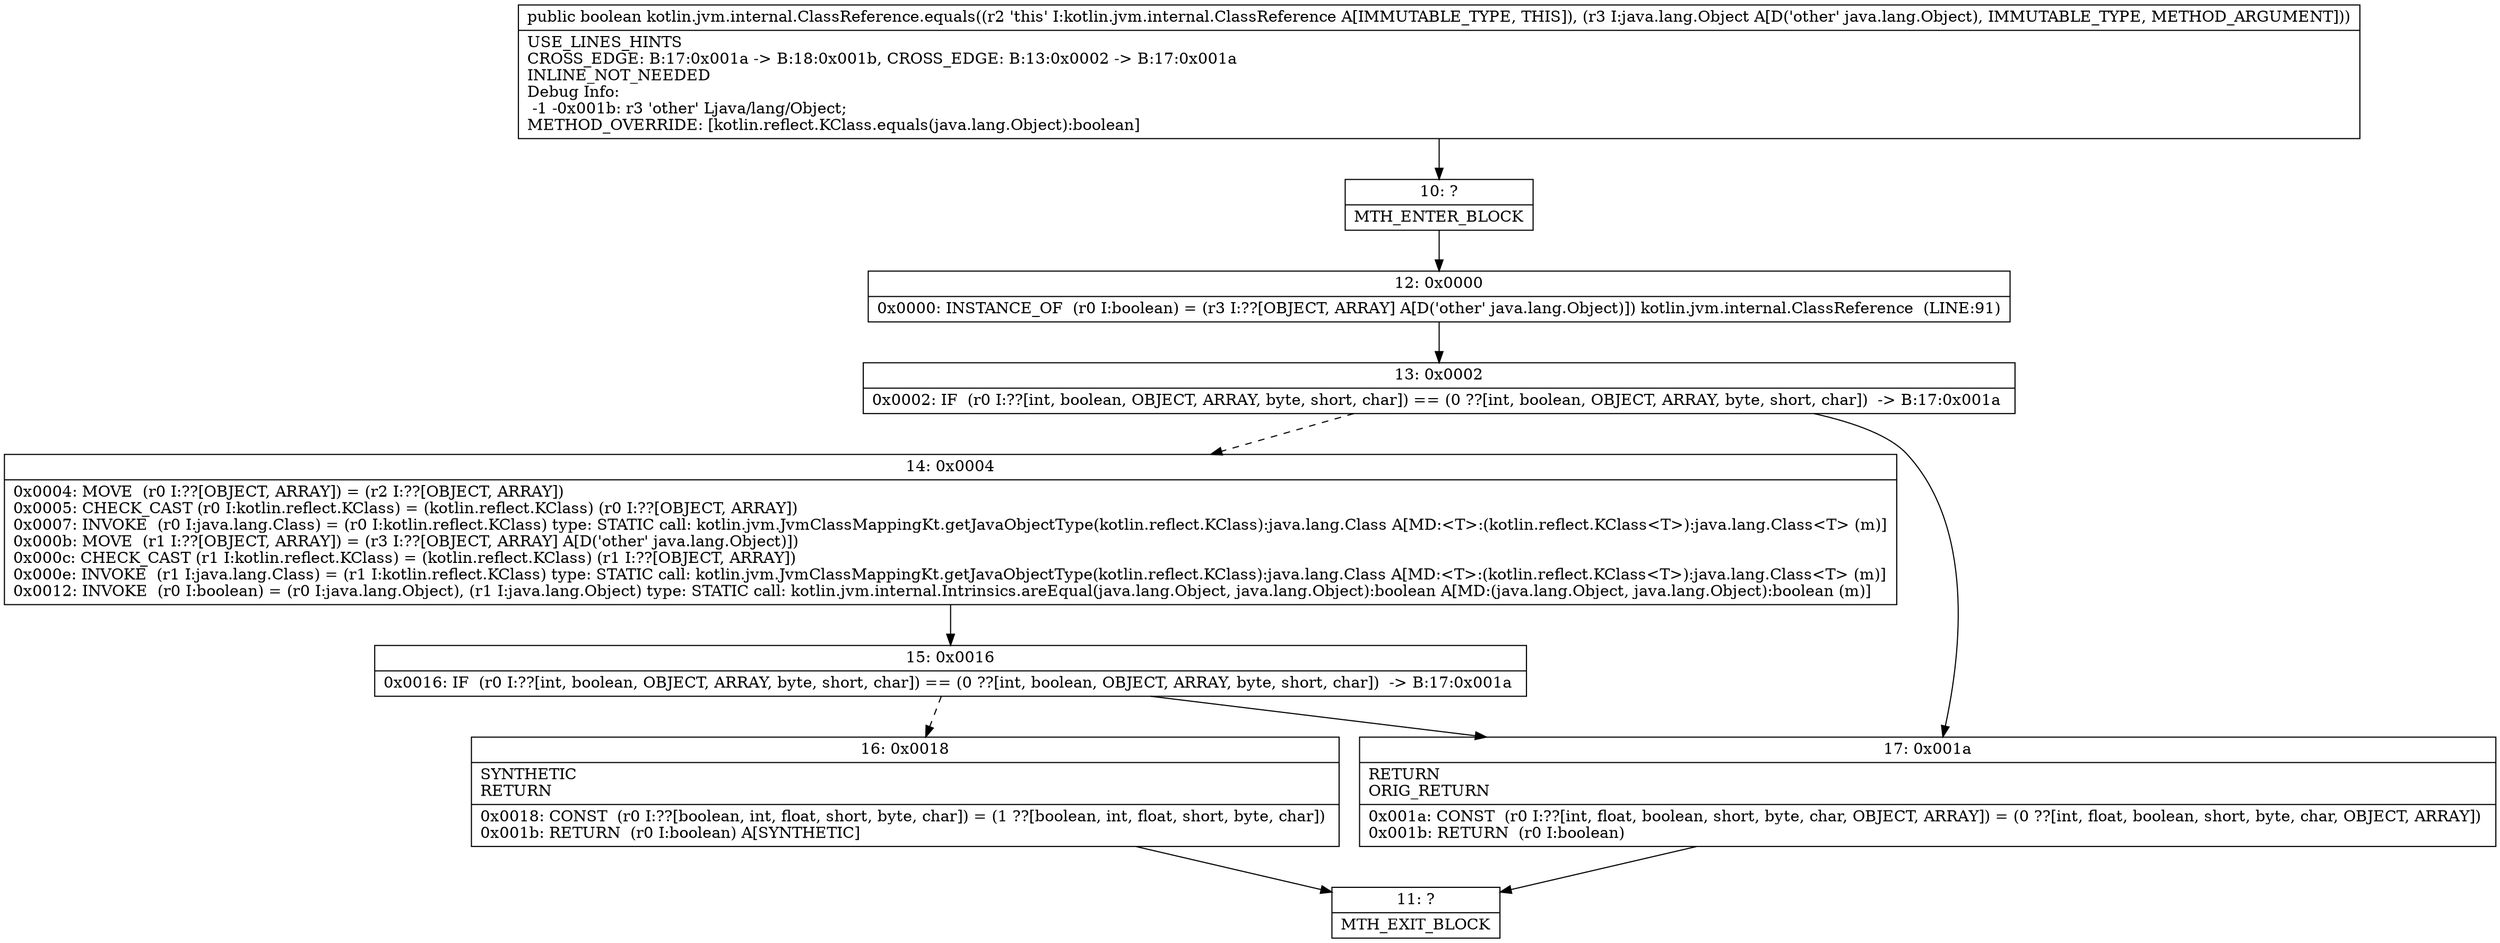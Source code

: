 digraph "CFG forkotlin.jvm.internal.ClassReference.equals(Ljava\/lang\/Object;)Z" {
Node_10 [shape=record,label="{10\:\ ?|MTH_ENTER_BLOCK\l}"];
Node_12 [shape=record,label="{12\:\ 0x0000|0x0000: INSTANCE_OF  (r0 I:boolean) = (r3 I:??[OBJECT, ARRAY] A[D('other' java.lang.Object)]) kotlin.jvm.internal.ClassReference  (LINE:91)\l}"];
Node_13 [shape=record,label="{13\:\ 0x0002|0x0002: IF  (r0 I:??[int, boolean, OBJECT, ARRAY, byte, short, char]) == (0 ??[int, boolean, OBJECT, ARRAY, byte, short, char])  \-\> B:17:0x001a \l}"];
Node_14 [shape=record,label="{14\:\ 0x0004|0x0004: MOVE  (r0 I:??[OBJECT, ARRAY]) = (r2 I:??[OBJECT, ARRAY]) \l0x0005: CHECK_CAST (r0 I:kotlin.reflect.KClass) = (kotlin.reflect.KClass) (r0 I:??[OBJECT, ARRAY]) \l0x0007: INVOKE  (r0 I:java.lang.Class) = (r0 I:kotlin.reflect.KClass) type: STATIC call: kotlin.jvm.JvmClassMappingKt.getJavaObjectType(kotlin.reflect.KClass):java.lang.Class A[MD:\<T\>:(kotlin.reflect.KClass\<T\>):java.lang.Class\<T\> (m)]\l0x000b: MOVE  (r1 I:??[OBJECT, ARRAY]) = (r3 I:??[OBJECT, ARRAY] A[D('other' java.lang.Object)]) \l0x000c: CHECK_CAST (r1 I:kotlin.reflect.KClass) = (kotlin.reflect.KClass) (r1 I:??[OBJECT, ARRAY]) \l0x000e: INVOKE  (r1 I:java.lang.Class) = (r1 I:kotlin.reflect.KClass) type: STATIC call: kotlin.jvm.JvmClassMappingKt.getJavaObjectType(kotlin.reflect.KClass):java.lang.Class A[MD:\<T\>:(kotlin.reflect.KClass\<T\>):java.lang.Class\<T\> (m)]\l0x0012: INVOKE  (r0 I:boolean) = (r0 I:java.lang.Object), (r1 I:java.lang.Object) type: STATIC call: kotlin.jvm.internal.Intrinsics.areEqual(java.lang.Object, java.lang.Object):boolean A[MD:(java.lang.Object, java.lang.Object):boolean (m)]\l}"];
Node_15 [shape=record,label="{15\:\ 0x0016|0x0016: IF  (r0 I:??[int, boolean, OBJECT, ARRAY, byte, short, char]) == (0 ??[int, boolean, OBJECT, ARRAY, byte, short, char])  \-\> B:17:0x001a \l}"];
Node_16 [shape=record,label="{16\:\ 0x0018|SYNTHETIC\lRETURN\l|0x0018: CONST  (r0 I:??[boolean, int, float, short, byte, char]) = (1 ??[boolean, int, float, short, byte, char]) \l0x001b: RETURN  (r0 I:boolean) A[SYNTHETIC]\l}"];
Node_11 [shape=record,label="{11\:\ ?|MTH_EXIT_BLOCK\l}"];
Node_17 [shape=record,label="{17\:\ 0x001a|RETURN\lORIG_RETURN\l|0x001a: CONST  (r0 I:??[int, float, boolean, short, byte, char, OBJECT, ARRAY]) = (0 ??[int, float, boolean, short, byte, char, OBJECT, ARRAY]) \l0x001b: RETURN  (r0 I:boolean) \l}"];
MethodNode[shape=record,label="{public boolean kotlin.jvm.internal.ClassReference.equals((r2 'this' I:kotlin.jvm.internal.ClassReference A[IMMUTABLE_TYPE, THIS]), (r3 I:java.lang.Object A[D('other' java.lang.Object), IMMUTABLE_TYPE, METHOD_ARGUMENT]))  | USE_LINES_HINTS\lCROSS_EDGE: B:17:0x001a \-\> B:18:0x001b, CROSS_EDGE: B:13:0x0002 \-\> B:17:0x001a\lINLINE_NOT_NEEDED\lDebug Info:\l  \-1 \-0x001b: r3 'other' Ljava\/lang\/Object;\lMETHOD_OVERRIDE: [kotlin.reflect.KClass.equals(java.lang.Object):boolean]\l}"];
MethodNode -> Node_10;Node_10 -> Node_12;
Node_12 -> Node_13;
Node_13 -> Node_14[style=dashed];
Node_13 -> Node_17;
Node_14 -> Node_15;
Node_15 -> Node_16[style=dashed];
Node_15 -> Node_17;
Node_16 -> Node_11;
Node_17 -> Node_11;
}

